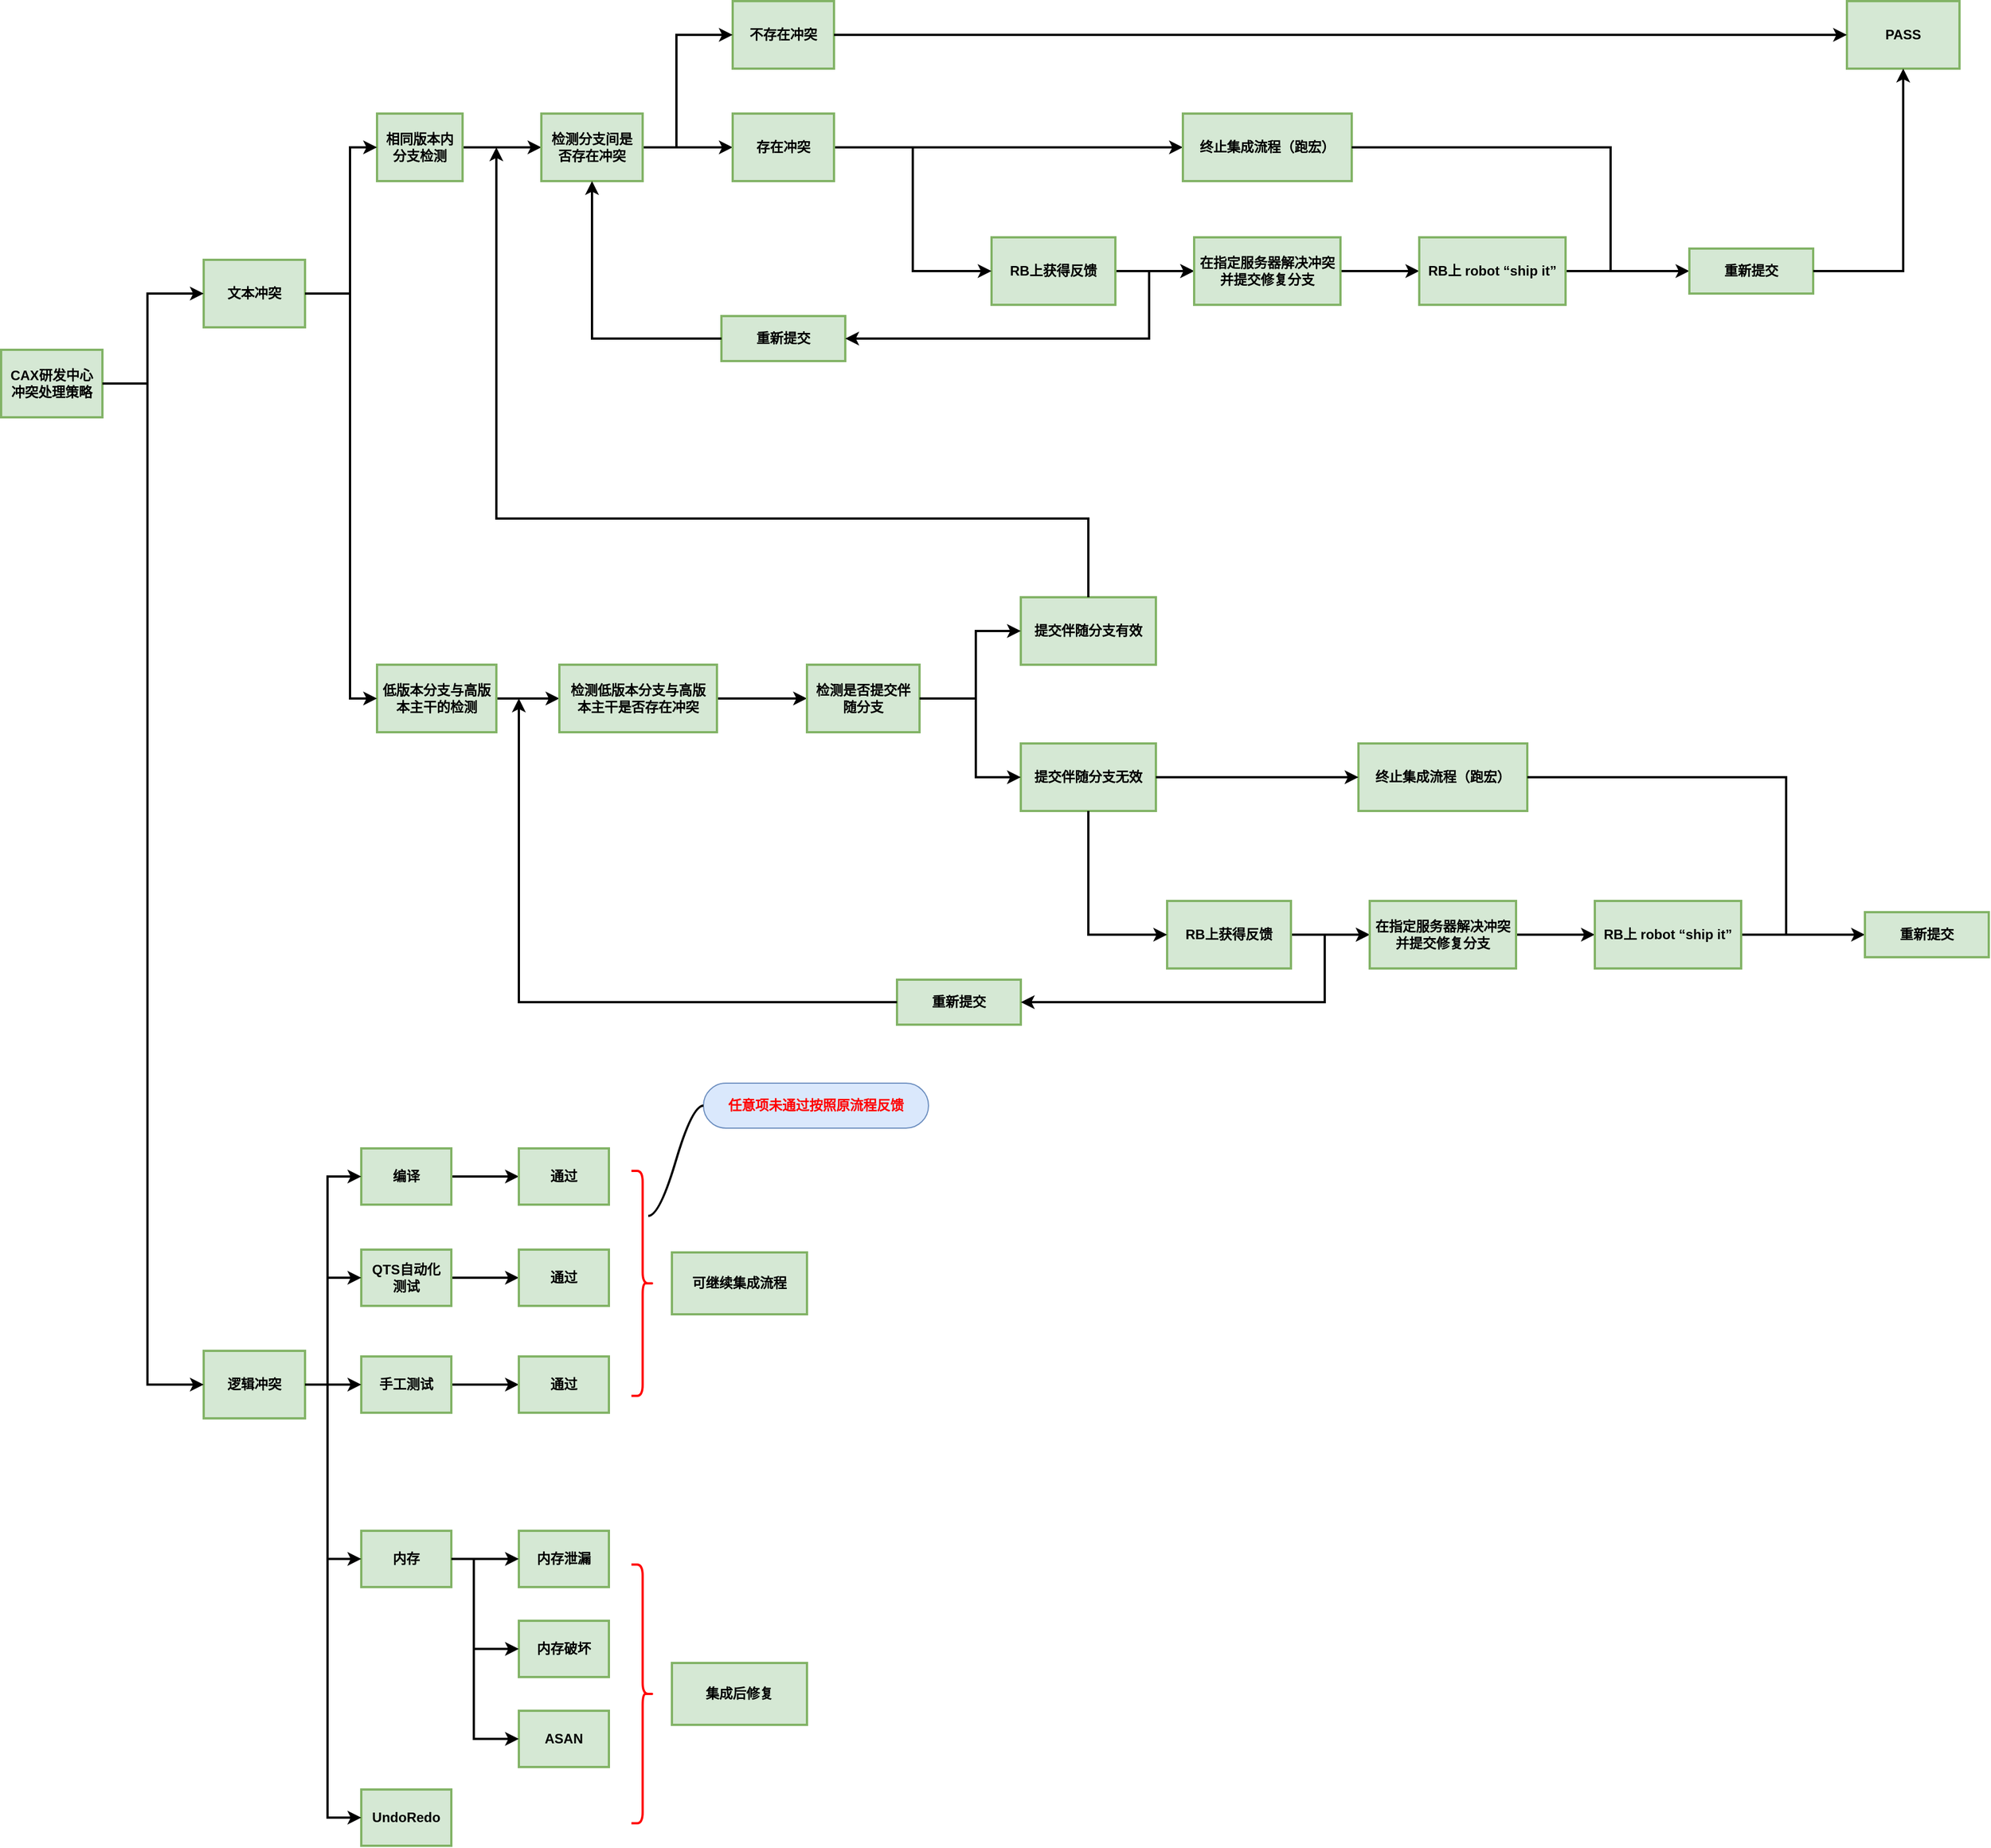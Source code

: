 <mxfile version="18.0.2" type="github">
  <diagram id="D4ulN_NYA70THIKxF5Tm" name="Page-1">
    <mxGraphModel dx="2249" dy="1963" grid="1" gridSize="10" guides="1" tooltips="1" connect="1" arrows="1" fold="1" page="1" pageScale="1" pageWidth="827" pageHeight="1169" math="0" shadow="0">
      <root>
        <mxCell id="0" />
        <mxCell id="1" parent="0" />
        <mxCell id="JzqUl4RdUkzFkftv-TBu-1" value="CAX研发中心冲突处理策略" style="rounded=0;whiteSpace=wrap;html=1;fillColor=#d5e8d4;strokeColor=#82B366;strokeWidth=2;sketch=0;glass=0;shadow=0;spacing=6;fontStyle=1" vertex="1" parent="1">
          <mxGeometry x="-10" y="250" width="90" height="60" as="geometry" />
        </mxCell>
        <mxCell id="JzqUl4RdUkzFkftv-TBu-2" value="文本冲突" style="rounded=0;whiteSpace=wrap;html=1;fillColor=#d5e8d4;strokeColor=#82B366;strokeWidth=2;sketch=0;glass=0;shadow=0;spacing=6;fontStyle=1" vertex="1" parent="1">
          <mxGeometry x="170" y="170" width="90" height="60" as="geometry" />
        </mxCell>
        <mxCell id="JzqUl4RdUkzFkftv-TBu-3" value="逻辑冲突" style="rounded=0;whiteSpace=wrap;html=1;fillColor=#d5e8d4;strokeColor=#82B366;strokeWidth=2;sketch=0;glass=0;shadow=0;spacing=6;fontStyle=1" vertex="1" parent="1">
          <mxGeometry x="170" y="1140" width="90" height="60" as="geometry" />
        </mxCell>
        <mxCell id="JzqUl4RdUkzFkftv-TBu-4" value="" style="endArrow=classic;html=1;rounded=0;exitX=1;exitY=0.5;exitDx=0;exitDy=0;entryX=0;entryY=0.5;entryDx=0;entryDy=0;strokeWidth=2;" edge="1" parent="1" source="JzqUl4RdUkzFkftv-TBu-1" target="JzqUl4RdUkzFkftv-TBu-2">
          <mxGeometry width="50" height="50" relative="1" as="geometry">
            <mxPoint x="80" y="310" as="sourcePoint" />
            <mxPoint x="130" y="260" as="targetPoint" />
            <Array as="points">
              <mxPoint x="120" y="280" />
              <mxPoint x="120" y="200" />
            </Array>
          </mxGeometry>
        </mxCell>
        <mxCell id="JzqUl4RdUkzFkftv-TBu-5" value="" style="endArrow=classic;html=1;rounded=0;entryX=0;entryY=0.5;entryDx=0;entryDy=0;strokeWidth=2;" edge="1" parent="1" target="JzqUl4RdUkzFkftv-TBu-3">
          <mxGeometry width="50" height="50" relative="1" as="geometry">
            <mxPoint x="120" y="280" as="sourcePoint" />
            <mxPoint x="180" y="210" as="targetPoint" />
            <Array as="points">
              <mxPoint x="120" y="480" />
              <mxPoint x="120" y="700" />
              <mxPoint x="120" y="1040" />
              <mxPoint x="120" y="1170" />
            </Array>
          </mxGeometry>
        </mxCell>
        <mxCell id="JzqUl4RdUkzFkftv-TBu-14" value="" style="edgeStyle=orthogonalEdgeStyle;rounded=0;orthogonalLoop=1;jettySize=auto;html=1;strokeWidth=2;" edge="1" parent="1" source="JzqUl4RdUkzFkftv-TBu-6" target="JzqUl4RdUkzFkftv-TBu-13">
          <mxGeometry relative="1" as="geometry" />
        </mxCell>
        <mxCell id="JzqUl4RdUkzFkftv-TBu-6" value="相同版本内分支检测" style="rounded=0;whiteSpace=wrap;html=1;fillColor=#d5e8d4;strokeColor=#82B366;strokeWidth=2;sketch=0;glass=0;shadow=0;spacing=6;fontStyle=1" vertex="1" parent="1">
          <mxGeometry x="324" y="40" width="76" height="60" as="geometry" />
        </mxCell>
        <mxCell id="JzqUl4RdUkzFkftv-TBu-42" value="" style="edgeStyle=orthogonalEdgeStyle;rounded=0;orthogonalLoop=1;jettySize=auto;html=1;strokeWidth=2;" edge="1" parent="1" source="JzqUl4RdUkzFkftv-TBu-9" target="JzqUl4RdUkzFkftv-TBu-41">
          <mxGeometry relative="1" as="geometry" />
        </mxCell>
        <mxCell id="JzqUl4RdUkzFkftv-TBu-9" value="低版本分支与高版本主干的检测" style="rounded=0;whiteSpace=wrap;html=1;fillColor=#d5e8d4;strokeColor=#82B366;strokeWidth=2;sketch=0;glass=0;shadow=0;spacing=6;fontStyle=1" vertex="1" parent="1">
          <mxGeometry x="324" y="530" width="106" height="60" as="geometry" />
        </mxCell>
        <mxCell id="JzqUl4RdUkzFkftv-TBu-12" value="" style="endArrow=none;html=1;rounded=0;strokeWidth=2;" edge="1" parent="1" source="JzqUl4RdUkzFkftv-TBu-2">
          <mxGeometry width="50" height="50" relative="1" as="geometry">
            <mxPoint x="260" y="250" as="sourcePoint" />
            <mxPoint x="300" y="200" as="targetPoint" />
          </mxGeometry>
        </mxCell>
        <mxCell id="JzqUl4RdUkzFkftv-TBu-17" value="" style="edgeStyle=orthogonalEdgeStyle;rounded=0;orthogonalLoop=1;jettySize=auto;html=1;strokeWidth=2;" edge="1" parent="1" source="JzqUl4RdUkzFkftv-TBu-13" target="JzqUl4RdUkzFkftv-TBu-15">
          <mxGeometry relative="1" as="geometry" />
        </mxCell>
        <mxCell id="JzqUl4RdUkzFkftv-TBu-13" value="检测分支间是否存在冲突" style="rounded=0;whiteSpace=wrap;html=1;fillColor=#d5e8d4;strokeColor=#82B366;strokeWidth=2;sketch=0;glass=0;shadow=0;spacing=6;fontStyle=1" vertex="1" parent="1">
          <mxGeometry x="470" y="40" width="90" height="60" as="geometry" />
        </mxCell>
        <mxCell id="JzqUl4RdUkzFkftv-TBu-21" value="" style="edgeStyle=orthogonalEdgeStyle;rounded=0;orthogonalLoop=1;jettySize=auto;html=1;strokeWidth=2;entryX=0;entryY=0.5;entryDx=0;entryDy=0;" edge="1" parent="1" source="JzqUl4RdUkzFkftv-TBu-15" target="JzqUl4RdUkzFkftv-TBu-19">
          <mxGeometry relative="1" as="geometry">
            <mxPoint x="810" y="70" as="targetPoint" />
          </mxGeometry>
        </mxCell>
        <mxCell id="JzqUl4RdUkzFkftv-TBu-15" value="存在冲突" style="rounded=0;whiteSpace=wrap;html=1;fillColor=#d5e8d4;strokeColor=#82B366;strokeWidth=2;sketch=0;glass=0;shadow=0;spacing=6;fontStyle=1" vertex="1" parent="1">
          <mxGeometry x="640" y="40" width="90" height="60" as="geometry" />
        </mxCell>
        <mxCell id="JzqUl4RdUkzFkftv-TBu-16" value="不存在冲突" style="rounded=0;whiteSpace=wrap;html=1;fillColor=#d5e8d4;strokeColor=#82B366;strokeWidth=2;sketch=0;glass=0;shadow=0;spacing=6;fontStyle=1" vertex="1" parent="1">
          <mxGeometry x="640" y="-60" width="90" height="60" as="geometry" />
        </mxCell>
        <mxCell id="JzqUl4RdUkzFkftv-TBu-18" value="" style="endArrow=classic;html=1;rounded=0;strokeWidth=2;entryX=0;entryY=0.5;entryDx=0;entryDy=0;" edge="1" parent="1" target="JzqUl4RdUkzFkftv-TBu-16">
          <mxGeometry width="50" height="50" relative="1" as="geometry">
            <mxPoint x="590" y="70" as="sourcePoint" />
            <mxPoint x="640" y="20" as="targetPoint" />
            <Array as="points">
              <mxPoint x="590" y="-30" />
            </Array>
          </mxGeometry>
        </mxCell>
        <mxCell id="JzqUl4RdUkzFkftv-TBu-19" value="终止集成流程（跑宏）" style="rounded=0;whiteSpace=wrap;html=1;fillColor=#d5e8d4;strokeColor=#82B366;strokeWidth=2;sketch=0;glass=0;shadow=0;spacing=6;fontStyle=1" vertex="1" parent="1">
          <mxGeometry x="1040" y="40" width="150" height="60" as="geometry" />
        </mxCell>
        <mxCell id="JzqUl4RdUkzFkftv-TBu-27" value="" style="edgeStyle=orthogonalEdgeStyle;rounded=0;orthogonalLoop=1;jettySize=auto;html=1;strokeWidth=2;" edge="1" parent="1" source="JzqUl4RdUkzFkftv-TBu-22" target="JzqUl4RdUkzFkftv-TBu-23">
          <mxGeometry relative="1" as="geometry" />
        </mxCell>
        <mxCell id="JzqUl4RdUkzFkftv-TBu-38" value="" style="edgeStyle=orthogonalEdgeStyle;rounded=0;orthogonalLoop=1;jettySize=auto;html=1;strokeWidth=2;" edge="1" parent="1" source="JzqUl4RdUkzFkftv-TBu-22" target="JzqUl4RdUkzFkftv-TBu-23">
          <mxGeometry relative="1" as="geometry" />
        </mxCell>
        <mxCell id="JzqUl4RdUkzFkftv-TBu-22" value="RB上获得反馈" style="rounded=0;whiteSpace=wrap;html=1;fillColor=#d5e8d4;strokeColor=#82B366;strokeWidth=2;sketch=0;glass=0;shadow=0;spacing=6;fontStyle=1" vertex="1" parent="1">
          <mxGeometry x="870" y="150" width="110" height="60" as="geometry" />
        </mxCell>
        <mxCell id="JzqUl4RdUkzFkftv-TBu-28" value="" style="edgeStyle=orthogonalEdgeStyle;rounded=0;orthogonalLoop=1;jettySize=auto;html=1;strokeWidth=2;" edge="1" parent="1" source="JzqUl4RdUkzFkftv-TBu-23" target="JzqUl4RdUkzFkftv-TBu-24">
          <mxGeometry relative="1" as="geometry" />
        </mxCell>
        <mxCell id="JzqUl4RdUkzFkftv-TBu-23" value="在指定服务器解决冲突并提交修复分支" style="rounded=0;whiteSpace=wrap;html=1;fillColor=#d5e8d4;strokeColor=#82B366;strokeWidth=2;sketch=0;glass=0;shadow=0;spacing=6;fontStyle=1" vertex="1" parent="1">
          <mxGeometry x="1050" y="150" width="130" height="60" as="geometry" />
        </mxCell>
        <mxCell id="JzqUl4RdUkzFkftv-TBu-29" value="" style="edgeStyle=orthogonalEdgeStyle;rounded=0;orthogonalLoop=1;jettySize=auto;html=1;strokeWidth=2;" edge="1" parent="1" source="JzqUl4RdUkzFkftv-TBu-24" target="JzqUl4RdUkzFkftv-TBu-25">
          <mxGeometry relative="1" as="geometry" />
        </mxCell>
        <mxCell id="JzqUl4RdUkzFkftv-TBu-24" value="RB上 robot “ship it”" style="rounded=0;whiteSpace=wrap;html=1;fillColor=#d5e8d4;strokeColor=#82B366;strokeWidth=2;sketch=0;glass=0;shadow=0;spacing=6;fontStyle=1" vertex="1" parent="1">
          <mxGeometry x="1250" y="150" width="130" height="60" as="geometry" />
        </mxCell>
        <mxCell id="JzqUl4RdUkzFkftv-TBu-25" value="重新提交" style="rounded=0;whiteSpace=wrap;html=1;fillColor=#d5e8d4;strokeColor=#82B366;strokeWidth=2;sketch=0;glass=0;shadow=0;spacing=6;fontStyle=1" vertex="1" parent="1">
          <mxGeometry x="1490" y="160" width="110" height="40" as="geometry" />
        </mxCell>
        <mxCell id="JzqUl4RdUkzFkftv-TBu-26" value="" style="endArrow=classic;html=1;rounded=0;strokeWidth=2;entryX=0;entryY=0.5;entryDx=0;entryDy=0;" edge="1" parent="1" target="JzqUl4RdUkzFkftv-TBu-22">
          <mxGeometry width="50" height="50" relative="1" as="geometry">
            <mxPoint x="800" y="70" as="sourcePoint" />
            <mxPoint x="820" y="120" as="targetPoint" />
            <Array as="points">
              <mxPoint x="800" y="180" />
            </Array>
          </mxGeometry>
        </mxCell>
        <mxCell id="JzqUl4RdUkzFkftv-TBu-30" value="" style="endArrow=none;html=1;rounded=0;strokeWidth=2;exitX=1;exitY=0.5;exitDx=0;exitDy=0;" edge="1" parent="1" source="JzqUl4RdUkzFkftv-TBu-19">
          <mxGeometry width="50" height="50" relative="1" as="geometry">
            <mxPoint x="1320" y="100" as="sourcePoint" />
            <mxPoint x="1420" y="180" as="targetPoint" />
            <Array as="points">
              <mxPoint x="1420" y="70" />
            </Array>
          </mxGeometry>
        </mxCell>
        <mxCell id="JzqUl4RdUkzFkftv-TBu-31" value="PASS" style="rounded=0;whiteSpace=wrap;html=1;fillColor=#d5e8d4;strokeColor=#82B366;strokeWidth=2;sketch=0;glass=0;shadow=0;spacing=6;fontStyle=1" vertex="1" parent="1">
          <mxGeometry x="1630" y="-60" width="100" height="60" as="geometry" />
        </mxCell>
        <mxCell id="JzqUl4RdUkzFkftv-TBu-32" value="" style="endArrow=classic;html=1;rounded=0;strokeWidth=2;exitX=1;exitY=0.5;exitDx=0;exitDy=0;entryX=0;entryY=0.5;entryDx=0;entryDy=0;" edge="1" parent="1" source="JzqUl4RdUkzFkftv-TBu-16" target="JzqUl4RdUkzFkftv-TBu-31">
          <mxGeometry width="50" height="50" relative="1" as="geometry">
            <mxPoint x="790" y="10" as="sourcePoint" />
            <mxPoint x="840" y="-40" as="targetPoint" />
          </mxGeometry>
        </mxCell>
        <mxCell id="JzqUl4RdUkzFkftv-TBu-34" value="重新提交" style="rounded=0;whiteSpace=wrap;html=1;fillColor=#d5e8d4;strokeColor=#82B366;strokeWidth=2;sketch=0;glass=0;shadow=0;spacing=6;fontStyle=1" vertex="1" parent="1">
          <mxGeometry x="630" y="220" width="110" height="40" as="geometry" />
        </mxCell>
        <mxCell id="JzqUl4RdUkzFkftv-TBu-35" value="" style="endArrow=classic;html=1;rounded=0;strokeWidth=2;entryX=1;entryY=0.5;entryDx=0;entryDy=0;" edge="1" parent="1" target="JzqUl4RdUkzFkftv-TBu-34">
          <mxGeometry width="50" height="50" relative="1" as="geometry">
            <mxPoint x="1010" y="180" as="sourcePoint" />
            <mxPoint x="930" y="300" as="targetPoint" />
            <Array as="points">
              <mxPoint x="1010" y="240" />
            </Array>
          </mxGeometry>
        </mxCell>
        <mxCell id="JzqUl4RdUkzFkftv-TBu-36" value="" style="endArrow=classic;html=1;rounded=0;strokeWidth=2;exitX=0;exitY=0.5;exitDx=0;exitDy=0;entryX=0.5;entryY=1;entryDx=0;entryDy=0;" edge="1" parent="1" source="JzqUl4RdUkzFkftv-TBu-34" target="JzqUl4RdUkzFkftv-TBu-13">
          <mxGeometry width="50" height="50" relative="1" as="geometry">
            <mxPoint x="500" y="240" as="sourcePoint" />
            <mxPoint x="550" y="190" as="targetPoint" />
            <Array as="points">
              <mxPoint x="515" y="240" />
            </Array>
          </mxGeometry>
        </mxCell>
        <mxCell id="JzqUl4RdUkzFkftv-TBu-37" value="" style="endArrow=classic;html=1;rounded=0;strokeWidth=2;exitX=1;exitY=0.5;exitDx=0;exitDy=0;entryX=0.5;entryY=1;entryDx=0;entryDy=0;" edge="1" parent="1" source="JzqUl4RdUkzFkftv-TBu-25" target="JzqUl4RdUkzFkftv-TBu-31">
          <mxGeometry width="50" height="50" relative="1" as="geometry">
            <mxPoint x="1680" y="210" as="sourcePoint" />
            <mxPoint x="1730" y="160" as="targetPoint" />
            <Array as="points">
              <mxPoint x="1680" y="180" />
            </Array>
          </mxGeometry>
        </mxCell>
        <mxCell id="JzqUl4RdUkzFkftv-TBu-39" value="" style="endArrow=classic;html=1;rounded=0;strokeWidth=2;entryX=0;entryY=0.5;entryDx=0;entryDy=0;" edge="1" parent="1" target="JzqUl4RdUkzFkftv-TBu-6">
          <mxGeometry width="50" height="50" relative="1" as="geometry">
            <mxPoint x="300" y="200" as="sourcePoint" />
            <mxPoint x="320" y="70" as="targetPoint" />
            <Array as="points">
              <mxPoint x="300" y="70" />
            </Array>
          </mxGeometry>
        </mxCell>
        <mxCell id="JzqUl4RdUkzFkftv-TBu-40" value="" style="endArrow=classic;html=1;rounded=0;strokeWidth=2;entryX=0;entryY=0.5;entryDx=0;entryDy=0;" edge="1" parent="1" target="JzqUl4RdUkzFkftv-TBu-9">
          <mxGeometry width="50" height="50" relative="1" as="geometry">
            <mxPoint x="300" y="200" as="sourcePoint" />
            <mxPoint x="280" y="340" as="targetPoint" />
            <Array as="points">
              <mxPoint x="300" y="390" />
              <mxPoint x="300" y="560" />
            </Array>
          </mxGeometry>
        </mxCell>
        <mxCell id="JzqUl4RdUkzFkftv-TBu-44" value="" style="edgeStyle=orthogonalEdgeStyle;rounded=0;orthogonalLoop=1;jettySize=auto;html=1;strokeWidth=2;" edge="1" parent="1" source="JzqUl4RdUkzFkftv-TBu-41" target="JzqUl4RdUkzFkftv-TBu-43">
          <mxGeometry relative="1" as="geometry" />
        </mxCell>
        <mxCell id="JzqUl4RdUkzFkftv-TBu-41" value="检测低版本分支与高版本主干是否存在冲突" style="rounded=0;whiteSpace=wrap;html=1;fillColor=#d5e8d4;strokeColor=#82B366;strokeWidth=2;sketch=0;glass=0;shadow=0;spacing=7;fontStyle=1" vertex="1" parent="1">
          <mxGeometry x="486" y="530" width="140" height="60" as="geometry" />
        </mxCell>
        <mxCell id="JzqUl4RdUkzFkftv-TBu-43" value="检测是否提交伴随分支" style="rounded=0;whiteSpace=wrap;html=1;fillColor=#d5e8d4;strokeColor=#82B366;strokeWidth=2;sketch=0;glass=0;shadow=0;spacing=7;fontStyle=1" vertex="1" parent="1">
          <mxGeometry x="706" y="530" width="100" height="60" as="geometry" />
        </mxCell>
        <mxCell id="JzqUl4RdUkzFkftv-TBu-45" value="提交伴随分支有效" style="rounded=0;whiteSpace=wrap;html=1;fillColor=#d5e8d4;strokeColor=#82B366;strokeWidth=2;sketch=0;glass=0;shadow=0;spacing=7;fontStyle=1" vertex="1" parent="1">
          <mxGeometry x="896" y="470" width="120" height="60" as="geometry" />
        </mxCell>
        <mxCell id="JzqUl4RdUkzFkftv-TBu-46" value="提交伴随分支无效" style="rounded=0;whiteSpace=wrap;html=1;fillColor=#d5e8d4;strokeColor=#82B366;strokeWidth=2;sketch=0;glass=0;shadow=0;spacing=7;fontStyle=1" vertex="1" parent="1">
          <mxGeometry x="896" y="600" width="120" height="60" as="geometry" />
        </mxCell>
        <mxCell id="JzqUl4RdUkzFkftv-TBu-47" value="" style="endArrow=classic;html=1;rounded=0;strokeWidth=2;exitX=1;exitY=0.5;exitDx=0;exitDy=0;entryX=0;entryY=0.5;entryDx=0;entryDy=0;" edge="1" parent="1" source="JzqUl4RdUkzFkftv-TBu-43" target="JzqUl4RdUkzFkftv-TBu-45">
          <mxGeometry width="50" height="50" relative="1" as="geometry">
            <mxPoint x="856" y="600" as="sourcePoint" />
            <mxPoint x="906" y="550" as="targetPoint" />
            <Array as="points">
              <mxPoint x="856" y="560" />
              <mxPoint x="856" y="500" />
            </Array>
          </mxGeometry>
        </mxCell>
        <mxCell id="JzqUl4RdUkzFkftv-TBu-48" value="" style="endArrow=classic;html=1;rounded=0;strokeWidth=2;entryX=0;entryY=0.5;entryDx=0;entryDy=0;" edge="1" parent="1" target="JzqUl4RdUkzFkftv-TBu-46">
          <mxGeometry width="50" height="50" relative="1" as="geometry">
            <mxPoint x="856" y="560" as="sourcePoint" />
            <mxPoint x="866" y="630" as="targetPoint" />
            <Array as="points">
              <mxPoint x="856" y="630" />
            </Array>
          </mxGeometry>
        </mxCell>
        <mxCell id="JzqUl4RdUkzFkftv-TBu-49" value="" style="endArrow=classic;html=1;rounded=0;strokeWidth=2;exitX=0.5;exitY=0;exitDx=0;exitDy=0;" edge="1" parent="1" source="JzqUl4RdUkzFkftv-TBu-45">
          <mxGeometry width="50" height="50" relative="1" as="geometry">
            <mxPoint x="1110" y="350" as="sourcePoint" />
            <mxPoint x="430" y="70" as="targetPoint" />
            <Array as="points">
              <mxPoint x="956" y="400" />
              <mxPoint x="430" y="400" />
              <mxPoint x="430" y="280" />
            </Array>
          </mxGeometry>
        </mxCell>
        <mxCell id="JzqUl4RdUkzFkftv-TBu-50" value="终止集成流程（跑宏）" style="rounded=0;whiteSpace=wrap;html=1;fillColor=#d5e8d4;strokeColor=#82B366;strokeWidth=2;sketch=0;glass=0;shadow=0;spacing=6;fontStyle=1" vertex="1" parent="1">
          <mxGeometry x="1196" y="600" width="150" height="60" as="geometry" />
        </mxCell>
        <mxCell id="JzqUl4RdUkzFkftv-TBu-51" value="" style="edgeStyle=orthogonalEdgeStyle;rounded=0;orthogonalLoop=1;jettySize=auto;html=1;strokeWidth=2;" edge="1" parent="1" source="JzqUl4RdUkzFkftv-TBu-53" target="JzqUl4RdUkzFkftv-TBu-55">
          <mxGeometry relative="1" as="geometry" />
        </mxCell>
        <mxCell id="JzqUl4RdUkzFkftv-TBu-52" value="" style="edgeStyle=orthogonalEdgeStyle;rounded=0;orthogonalLoop=1;jettySize=auto;html=1;strokeWidth=2;" edge="1" parent="1" source="JzqUl4RdUkzFkftv-TBu-53" target="JzqUl4RdUkzFkftv-TBu-55">
          <mxGeometry relative="1" as="geometry" />
        </mxCell>
        <mxCell id="JzqUl4RdUkzFkftv-TBu-53" value="RB上获得反馈" style="rounded=0;whiteSpace=wrap;html=1;fillColor=#d5e8d4;strokeColor=#82B366;strokeWidth=2;sketch=0;glass=0;shadow=0;spacing=6;fontStyle=1" vertex="1" parent="1">
          <mxGeometry x="1026" y="740" width="110" height="60" as="geometry" />
        </mxCell>
        <mxCell id="JzqUl4RdUkzFkftv-TBu-54" value="" style="edgeStyle=orthogonalEdgeStyle;rounded=0;orthogonalLoop=1;jettySize=auto;html=1;strokeWidth=2;" edge="1" parent="1" source="JzqUl4RdUkzFkftv-TBu-55" target="JzqUl4RdUkzFkftv-TBu-57">
          <mxGeometry relative="1" as="geometry" />
        </mxCell>
        <mxCell id="JzqUl4RdUkzFkftv-TBu-55" value="在指定服务器解决冲突并提交修复分支" style="rounded=0;whiteSpace=wrap;html=1;fillColor=#d5e8d4;strokeColor=#82B366;strokeWidth=2;sketch=0;glass=0;shadow=0;spacing=6;fontStyle=1" vertex="1" parent="1">
          <mxGeometry x="1206" y="740" width="130" height="60" as="geometry" />
        </mxCell>
        <mxCell id="JzqUl4RdUkzFkftv-TBu-56" value="" style="edgeStyle=orthogonalEdgeStyle;rounded=0;orthogonalLoop=1;jettySize=auto;html=1;strokeWidth=2;" edge="1" parent="1" source="JzqUl4RdUkzFkftv-TBu-57" target="JzqUl4RdUkzFkftv-TBu-58">
          <mxGeometry relative="1" as="geometry" />
        </mxCell>
        <mxCell id="JzqUl4RdUkzFkftv-TBu-57" value="RB上 robot “ship it”" style="rounded=0;whiteSpace=wrap;html=1;fillColor=#d5e8d4;strokeColor=#82B366;strokeWidth=2;sketch=0;glass=0;shadow=0;spacing=6;fontStyle=1" vertex="1" parent="1">
          <mxGeometry x="1406" y="740" width="130" height="60" as="geometry" />
        </mxCell>
        <mxCell id="JzqUl4RdUkzFkftv-TBu-58" value="重新提交" style="rounded=0;whiteSpace=wrap;html=1;fillColor=#d5e8d4;strokeColor=#82B366;strokeWidth=2;sketch=0;glass=0;shadow=0;spacing=6;fontStyle=1" vertex="1" parent="1">
          <mxGeometry x="1646" y="750" width="110" height="40" as="geometry" />
        </mxCell>
        <mxCell id="JzqUl4RdUkzFkftv-TBu-59" value="" style="endArrow=classic;html=1;rounded=0;strokeWidth=2;entryX=0;entryY=0.5;entryDx=0;entryDy=0;" edge="1" parent="1" target="JzqUl4RdUkzFkftv-TBu-53">
          <mxGeometry width="50" height="50" relative="1" as="geometry">
            <mxPoint x="956" y="660" as="sourcePoint" />
            <mxPoint x="976" y="710" as="targetPoint" />
            <Array as="points">
              <mxPoint x="956" y="770" />
            </Array>
          </mxGeometry>
        </mxCell>
        <mxCell id="JzqUl4RdUkzFkftv-TBu-60" value="" style="endArrow=none;html=1;rounded=0;strokeWidth=2;exitX=1;exitY=0.5;exitDx=0;exitDy=0;" edge="1" parent="1" source="JzqUl4RdUkzFkftv-TBu-50">
          <mxGeometry width="50" height="50" relative="1" as="geometry">
            <mxPoint x="1476" y="690" as="sourcePoint" />
            <mxPoint x="1576" y="770" as="targetPoint" />
            <Array as="points">
              <mxPoint x="1576" y="630" />
            </Array>
          </mxGeometry>
        </mxCell>
        <mxCell id="JzqUl4RdUkzFkftv-TBu-61" value="重新提交" style="rounded=0;whiteSpace=wrap;html=1;fillColor=#d5e8d4;strokeColor=#82B366;strokeWidth=2;sketch=0;glass=0;shadow=0;spacing=6;fontStyle=1" vertex="1" parent="1">
          <mxGeometry x="786" y="810" width="110" height="40" as="geometry" />
        </mxCell>
        <mxCell id="JzqUl4RdUkzFkftv-TBu-62" value="" style="endArrow=classic;html=1;rounded=0;strokeWidth=2;entryX=1;entryY=0.5;entryDx=0;entryDy=0;" edge="1" parent="1" target="JzqUl4RdUkzFkftv-TBu-61">
          <mxGeometry width="50" height="50" relative="1" as="geometry">
            <mxPoint x="1166" y="770" as="sourcePoint" />
            <mxPoint x="1086" y="890" as="targetPoint" />
            <Array as="points">
              <mxPoint x="1166" y="830" />
            </Array>
          </mxGeometry>
        </mxCell>
        <mxCell id="JzqUl4RdUkzFkftv-TBu-63" value="" style="endArrow=classic;html=1;rounded=0;strokeWidth=2;exitX=1;exitY=0.5;exitDx=0;exitDy=0;entryX=0;entryY=0.5;entryDx=0;entryDy=0;" edge="1" parent="1" source="JzqUl4RdUkzFkftv-TBu-46" target="JzqUl4RdUkzFkftv-TBu-50">
          <mxGeometry width="50" height="50" relative="1" as="geometry">
            <mxPoint x="1046" y="670" as="sourcePoint" />
            <mxPoint x="1096" y="620" as="targetPoint" />
          </mxGeometry>
        </mxCell>
        <mxCell id="JzqUl4RdUkzFkftv-TBu-64" value="" style="endArrow=classic;html=1;rounded=0;strokeWidth=2;exitX=0;exitY=0.5;exitDx=0;exitDy=0;" edge="1" parent="1" source="JzqUl4RdUkzFkftv-TBu-61">
          <mxGeometry width="50" height="50" relative="1" as="geometry">
            <mxPoint x="620" y="870" as="sourcePoint" />
            <mxPoint x="450" y="560" as="targetPoint" />
            <Array as="points">
              <mxPoint x="450" y="830" />
            </Array>
          </mxGeometry>
        </mxCell>
        <mxCell id="JzqUl4RdUkzFkftv-TBu-69" value="" style="edgeStyle=orthogonalEdgeStyle;rounded=0;orthogonalLoop=1;jettySize=auto;html=1;strokeWidth=2;" edge="1" parent="1" source="JzqUl4RdUkzFkftv-TBu-65" target="JzqUl4RdUkzFkftv-TBu-68">
          <mxGeometry relative="1" as="geometry" />
        </mxCell>
        <mxCell id="JzqUl4RdUkzFkftv-TBu-65" value="编译" style="rounded=0;whiteSpace=wrap;html=1;fillColor=#d5e8d4;strokeColor=#82B366;strokeWidth=2;sketch=0;glass=0;shadow=0;spacing=6;fontStyle=1" vertex="1" parent="1">
          <mxGeometry x="310" y="960" width="80" height="50" as="geometry" />
        </mxCell>
        <mxCell id="JzqUl4RdUkzFkftv-TBu-71" value="" style="edgeStyle=orthogonalEdgeStyle;rounded=0;orthogonalLoop=1;jettySize=auto;html=1;strokeWidth=2;" edge="1" parent="1" source="JzqUl4RdUkzFkftv-TBu-66" target="JzqUl4RdUkzFkftv-TBu-70">
          <mxGeometry relative="1" as="geometry" />
        </mxCell>
        <mxCell id="JzqUl4RdUkzFkftv-TBu-66" value="QTS自动化测试" style="rounded=0;whiteSpace=wrap;html=1;fillColor=#d5e8d4;strokeColor=#82B366;strokeWidth=2;sketch=0;glass=0;shadow=0;spacing=6;fontStyle=1" vertex="1" parent="1">
          <mxGeometry x="310" y="1050" width="80" height="50" as="geometry" />
        </mxCell>
        <mxCell id="JzqUl4RdUkzFkftv-TBu-73" value="" style="edgeStyle=orthogonalEdgeStyle;rounded=0;orthogonalLoop=1;jettySize=auto;html=1;strokeWidth=2;" edge="1" parent="1" source="JzqUl4RdUkzFkftv-TBu-67" target="JzqUl4RdUkzFkftv-TBu-72">
          <mxGeometry relative="1" as="geometry" />
        </mxCell>
        <mxCell id="JzqUl4RdUkzFkftv-TBu-67" value="手工测试" style="rounded=0;whiteSpace=wrap;html=1;fillColor=#d5e8d4;strokeColor=#82B366;strokeWidth=2;sketch=0;glass=0;shadow=0;spacing=6;fontStyle=1" vertex="1" parent="1">
          <mxGeometry x="310" y="1145" width="80" height="50" as="geometry" />
        </mxCell>
        <mxCell id="JzqUl4RdUkzFkftv-TBu-68" value="通过" style="rounded=0;whiteSpace=wrap;html=1;fillColor=#d5e8d4;strokeColor=#82B366;strokeWidth=2;sketch=0;glass=0;shadow=0;spacing=6;fontStyle=1" vertex="1" parent="1">
          <mxGeometry x="450" y="960" width="80" height="50" as="geometry" />
        </mxCell>
        <mxCell id="JzqUl4RdUkzFkftv-TBu-70" value="通过" style="rounded=0;whiteSpace=wrap;html=1;fillColor=#d5e8d4;strokeColor=#82B366;strokeWidth=2;sketch=0;glass=0;shadow=0;spacing=6;fontStyle=1" vertex="1" parent="1">
          <mxGeometry x="450" y="1050" width="80" height="50" as="geometry" />
        </mxCell>
        <mxCell id="JzqUl4RdUkzFkftv-TBu-72" value="通过" style="rounded=0;whiteSpace=wrap;html=1;fillColor=#d5e8d4;strokeColor=#82B366;strokeWidth=2;sketch=0;glass=0;shadow=0;spacing=6;fontStyle=1" vertex="1" parent="1">
          <mxGeometry x="450" y="1145" width="80" height="50" as="geometry" />
        </mxCell>
        <mxCell id="JzqUl4RdUkzFkftv-TBu-74" value="内存" style="rounded=0;whiteSpace=wrap;html=1;fillColor=#d5e8d4;strokeColor=#82B366;strokeWidth=2;sketch=0;glass=0;shadow=0;spacing=6;fontStyle=1" vertex="1" parent="1">
          <mxGeometry x="310" y="1300" width="80" height="50" as="geometry" />
        </mxCell>
        <mxCell id="JzqUl4RdUkzFkftv-TBu-75" value="UndoRedo" style="rounded=0;whiteSpace=wrap;html=1;fillColor=#d5e8d4;strokeColor=#82B366;strokeWidth=2;sketch=0;glass=0;shadow=0;spacing=6;fontStyle=1" vertex="1" parent="1">
          <mxGeometry x="310" y="1530" width="80" height="50" as="geometry" />
        </mxCell>
        <mxCell id="JzqUl4RdUkzFkftv-TBu-76" value="内存泄漏" style="rounded=0;whiteSpace=wrap;html=1;fillColor=#d5e8d4;strokeColor=#82B366;strokeWidth=2;sketch=0;glass=0;shadow=0;spacing=6;fontStyle=1" vertex="1" parent="1">
          <mxGeometry x="450" y="1300" width="80" height="50" as="geometry" />
        </mxCell>
        <mxCell id="JzqUl4RdUkzFkftv-TBu-78" value="内存破坏" style="rounded=0;whiteSpace=wrap;html=1;fillColor=#d5e8d4;strokeColor=#82B366;strokeWidth=2;sketch=0;glass=0;shadow=0;spacing=6;fontStyle=1" vertex="1" parent="1">
          <mxGeometry x="450" y="1380" width="80" height="50" as="geometry" />
        </mxCell>
        <mxCell id="JzqUl4RdUkzFkftv-TBu-79" value="ASAN" style="rounded=0;whiteSpace=wrap;html=1;fillColor=#d5e8d4;strokeColor=#82B366;strokeWidth=2;sketch=0;glass=0;shadow=0;spacing=6;fontStyle=1" vertex="1" parent="1">
          <mxGeometry x="450" y="1460" width="80" height="50" as="geometry" />
        </mxCell>
        <mxCell id="JzqUl4RdUkzFkftv-TBu-82" value="" style="endArrow=classic;html=1;rounded=0;strokeWidth=2;entryX=0;entryY=0.5;entryDx=0;entryDy=0;" edge="1" parent="1" target="JzqUl4RdUkzFkftv-TBu-78">
          <mxGeometry width="50" height="50" relative="1" as="geometry">
            <mxPoint x="410" y="1325" as="sourcePoint" />
            <mxPoint x="450" y="1370" as="targetPoint" />
            <Array as="points">
              <mxPoint x="410" y="1405" />
            </Array>
          </mxGeometry>
        </mxCell>
        <mxCell id="JzqUl4RdUkzFkftv-TBu-83" value="" style="endArrow=classic;html=1;rounded=0;strokeWidth=2;entryX=0;entryY=0.5;entryDx=0;entryDy=0;" edge="1" parent="1" target="JzqUl4RdUkzFkftv-TBu-79">
          <mxGeometry width="50" height="50" relative="1" as="geometry">
            <mxPoint x="410" y="1400" as="sourcePoint" />
            <mxPoint x="410" y="1430" as="targetPoint" />
            <Array as="points">
              <mxPoint x="410" y="1485" />
            </Array>
          </mxGeometry>
        </mxCell>
        <mxCell id="JzqUl4RdUkzFkftv-TBu-84" value="" style="endArrow=classic;html=1;rounded=0;strokeWidth=2;entryX=0;entryY=0.5;entryDx=0;entryDy=0;" edge="1" parent="1" target="JzqUl4RdUkzFkftv-TBu-76">
          <mxGeometry width="50" height="50" relative="1" as="geometry">
            <mxPoint x="390" y="1325" as="sourcePoint" />
            <mxPoint x="460" y="1270" as="targetPoint" />
          </mxGeometry>
        </mxCell>
        <mxCell id="JzqUl4RdUkzFkftv-TBu-85" value="" style="endArrow=classic;html=1;rounded=0;strokeWidth=2;exitX=1;exitY=0.5;exitDx=0;exitDy=0;entryX=0;entryY=0.5;entryDx=0;entryDy=0;" edge="1" parent="1" source="JzqUl4RdUkzFkftv-TBu-3" target="JzqUl4RdUkzFkftv-TBu-65">
          <mxGeometry width="50" height="50" relative="1" as="geometry">
            <mxPoint x="250" y="1290" as="sourcePoint" />
            <mxPoint x="300" y="1240" as="targetPoint" />
            <Array as="points">
              <mxPoint x="280" y="1170" />
              <mxPoint x="280" y="985" />
            </Array>
          </mxGeometry>
        </mxCell>
        <mxCell id="JzqUl4RdUkzFkftv-TBu-86" value="" style="endArrow=classic;html=1;rounded=0;strokeWidth=2;entryX=0;entryY=0.5;entryDx=0;entryDy=0;" edge="1" parent="1" target="JzqUl4RdUkzFkftv-TBu-67">
          <mxGeometry width="50" height="50" relative="1" as="geometry">
            <mxPoint x="280" y="1170" as="sourcePoint" />
            <mxPoint x="310" y="1220" as="targetPoint" />
          </mxGeometry>
        </mxCell>
        <mxCell id="JzqUl4RdUkzFkftv-TBu-87" value="" style="endArrow=classic;html=1;rounded=0;strokeWidth=2;entryX=0;entryY=0.5;entryDx=0;entryDy=0;" edge="1" parent="1" target="JzqUl4RdUkzFkftv-TBu-66">
          <mxGeometry width="50" height="50" relative="1" as="geometry">
            <mxPoint x="280" y="1075" as="sourcePoint" />
            <mxPoint x="270" y="1050" as="targetPoint" />
          </mxGeometry>
        </mxCell>
        <mxCell id="JzqUl4RdUkzFkftv-TBu-88" value="" style="endArrow=classic;html=1;rounded=0;strokeWidth=2;entryX=0;entryY=0.5;entryDx=0;entryDy=0;" edge="1" parent="1" target="JzqUl4RdUkzFkftv-TBu-74">
          <mxGeometry width="50" height="50" relative="1" as="geometry">
            <mxPoint x="280" y="1170" as="sourcePoint" />
            <mxPoint x="270" y="1260" as="targetPoint" />
            <Array as="points">
              <mxPoint x="280" y="1325" />
            </Array>
          </mxGeometry>
        </mxCell>
        <mxCell id="JzqUl4RdUkzFkftv-TBu-89" value="" style="endArrow=classic;html=1;rounded=0;strokeWidth=2;entryX=0;entryY=0.5;entryDx=0;entryDy=0;" edge="1" parent="1" target="JzqUl4RdUkzFkftv-TBu-75">
          <mxGeometry width="50" height="50" relative="1" as="geometry">
            <mxPoint x="280" y="1320" as="sourcePoint" />
            <mxPoint x="240" y="1430" as="targetPoint" />
            <Array as="points">
              <mxPoint x="280" y="1555" />
            </Array>
          </mxGeometry>
        </mxCell>
        <mxCell id="JzqUl4RdUkzFkftv-TBu-90" value="" style="shape=curlyBracket;whiteSpace=wrap;html=1;rounded=1;flipH=1;shadow=0;glass=0;sketch=0;strokeColor=#FF0000;strokeWidth=2;fillColor=#FF0000;fontColor=#ffffff;size=0.5;" vertex="1" parent="1">
          <mxGeometry x="550" y="980" width="20" height="200" as="geometry" />
        </mxCell>
        <mxCell id="JzqUl4RdUkzFkftv-TBu-91" value="可继续集成流程" style="rounded=0;whiteSpace=wrap;html=1;fillColor=#d5e8d4;strokeColor=#82B366;strokeWidth=2;sketch=0;glass=0;shadow=0;spacing=6;fontStyle=1" vertex="1" parent="1">
          <mxGeometry x="586" y="1052.5" width="120" height="55" as="geometry" />
        </mxCell>
        <mxCell id="JzqUl4RdUkzFkftv-TBu-93" value="&lt;b&gt;&lt;font color=&quot;#ff0000&quot;&gt;任意项未通过按照原流程反馈&lt;/font&gt;&lt;/b&gt;" style="whiteSpace=wrap;html=1;rounded=1;arcSize=50;align=center;verticalAlign=middle;strokeWidth=1;autosize=1;spacing=8;treeFolding=1;treeMoving=1;newEdgeStyle={&quot;edgeStyle&quot;:&quot;entityRelationEdgeStyle&quot;,&quot;startArrow&quot;:&quot;none&quot;,&quot;endArrow&quot;:&quot;none&quot;,&quot;segment&quot;:10,&quot;curved&quot;:1};shadow=0;glass=0;sketch=0;fillColor=#dae8fc;strokeColor=#6c8ebf;" vertex="1" parent="1">
          <mxGeometry x="614" y="902" width="200" height="40" as="geometry" />
        </mxCell>
        <mxCell id="JzqUl4RdUkzFkftv-TBu-94" value="" style="edgeStyle=entityRelationEdgeStyle;startArrow=none;endArrow=none;segment=10;curved=1;rounded=0;strokeWidth=2;exitX=0.25;exitY=0.2;exitDx=0;exitDy=0;exitPerimeter=0;" edge="1" target="JzqUl4RdUkzFkftv-TBu-93" parent="1" source="JzqUl4RdUkzFkftv-TBu-90">
          <mxGeometry relative="1" as="geometry">
            <mxPoint x="800" y="1020" as="sourcePoint" />
          </mxGeometry>
        </mxCell>
        <mxCell id="JzqUl4RdUkzFkftv-TBu-95" value="" style="shape=curlyBracket;whiteSpace=wrap;html=1;rounded=1;flipH=1;shadow=0;glass=0;sketch=0;strokeColor=#FF0000;strokeWidth=2;fillColor=#FF0000;fontColor=#ffffff;size=0.5;" vertex="1" parent="1">
          <mxGeometry x="550" y="1330" width="20" height="230" as="geometry" />
        </mxCell>
        <mxCell id="JzqUl4RdUkzFkftv-TBu-96" value="集成后修复" style="rounded=0;whiteSpace=wrap;html=1;fillColor=#d5e8d4;strokeColor=#82B366;strokeWidth=2;sketch=0;glass=0;shadow=0;spacing=6;fontStyle=1" vertex="1" parent="1">
          <mxGeometry x="586" y="1417.5" width="120" height="55" as="geometry" />
        </mxCell>
      </root>
    </mxGraphModel>
  </diagram>
</mxfile>
